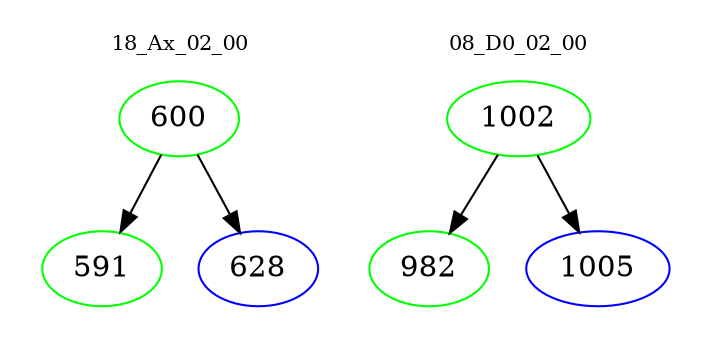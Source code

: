 digraph{
subgraph cluster_0 {
color = white
label = "18_Ax_02_00";
fontsize=10;
T0_600 [label="600", color="green"]
T0_600 -> T0_591 [color="black"]
T0_591 [label="591", color="green"]
T0_600 -> T0_628 [color="black"]
T0_628 [label="628", color="blue"]
}
subgraph cluster_1 {
color = white
label = "08_D0_02_00";
fontsize=10;
T1_1002 [label="1002", color="green"]
T1_1002 -> T1_982 [color="black"]
T1_982 [label="982", color="green"]
T1_1002 -> T1_1005 [color="black"]
T1_1005 [label="1005", color="blue"]
}
}
